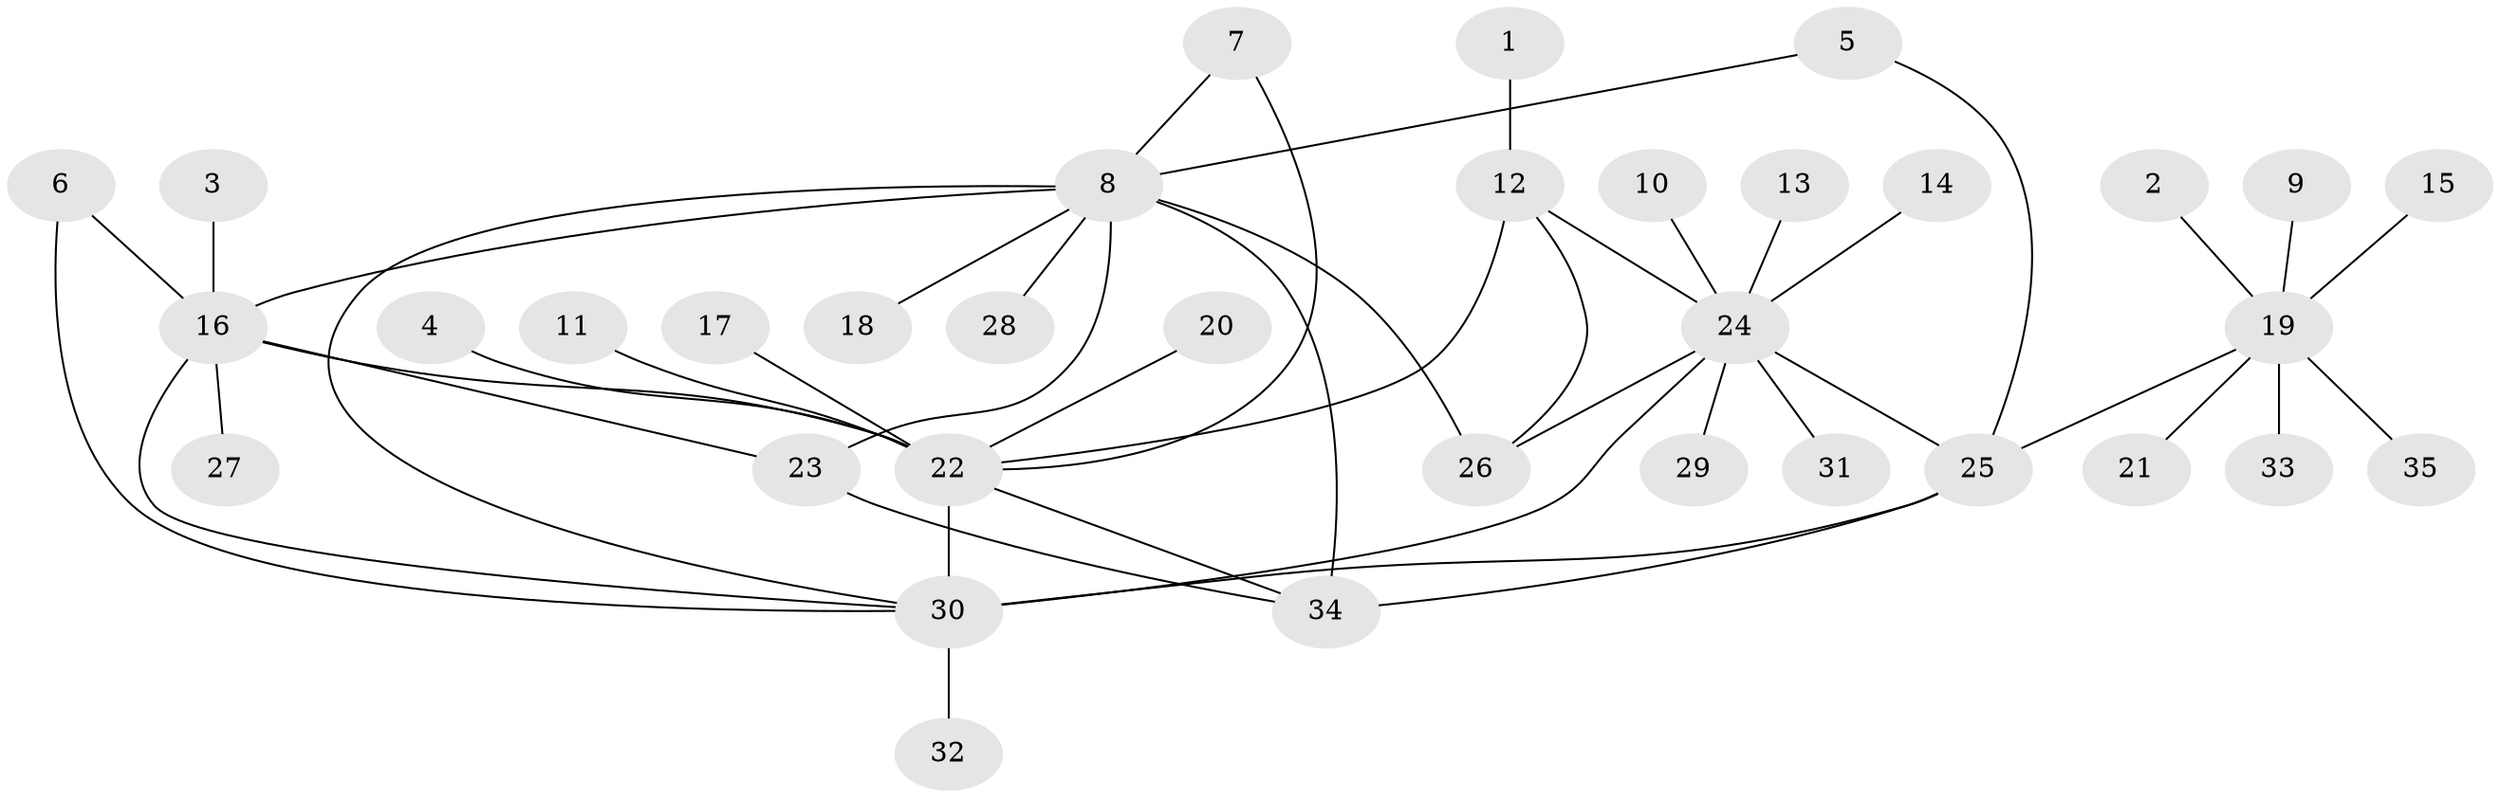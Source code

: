 // original degree distribution, {5: 0.06060606060606061, 12: 0.015151515151515152, 3: 0.07575757575757576, 4: 0.045454545454545456, 6: 0.015151515151515152, 7: 0.06060606060606061, 8: 0.030303030303030304, 1: 0.5909090909090909, 2: 0.10606060606060606}
// Generated by graph-tools (version 1.1) at 2025/50/03/09/25 03:50:26]
// undirected, 35 vertices, 47 edges
graph export_dot {
graph [start="1"]
  node [color=gray90,style=filled];
  1;
  2;
  3;
  4;
  5;
  6;
  7;
  8;
  9;
  10;
  11;
  12;
  13;
  14;
  15;
  16;
  17;
  18;
  19;
  20;
  21;
  22;
  23;
  24;
  25;
  26;
  27;
  28;
  29;
  30;
  31;
  32;
  33;
  34;
  35;
  1 -- 12 [weight=1.0];
  2 -- 19 [weight=1.0];
  3 -- 16 [weight=1.0];
  4 -- 22 [weight=1.0];
  5 -- 8 [weight=1.0];
  5 -- 25 [weight=1.0];
  6 -- 16 [weight=1.0];
  6 -- 30 [weight=1.0];
  7 -- 8 [weight=1.0];
  7 -- 22 [weight=1.0];
  8 -- 16 [weight=1.0];
  8 -- 18 [weight=1.0];
  8 -- 23 [weight=1.0];
  8 -- 26 [weight=1.0];
  8 -- 28 [weight=1.0];
  8 -- 30 [weight=1.0];
  8 -- 34 [weight=1.0];
  9 -- 19 [weight=1.0];
  10 -- 24 [weight=1.0];
  11 -- 22 [weight=1.0];
  12 -- 22 [weight=1.0];
  12 -- 24 [weight=1.0];
  12 -- 26 [weight=1.0];
  13 -- 24 [weight=1.0];
  14 -- 24 [weight=1.0];
  15 -- 19 [weight=1.0];
  16 -- 22 [weight=1.0];
  16 -- 23 [weight=1.0];
  16 -- 27 [weight=1.0];
  16 -- 30 [weight=1.0];
  17 -- 22 [weight=1.0];
  19 -- 21 [weight=1.0];
  19 -- 25 [weight=1.0];
  19 -- 33 [weight=1.0];
  19 -- 35 [weight=1.0];
  20 -- 22 [weight=1.0];
  22 -- 30 [weight=2.0];
  22 -- 34 [weight=1.0];
  23 -- 34 [weight=1.0];
  24 -- 25 [weight=1.0];
  24 -- 26 [weight=1.0];
  24 -- 29 [weight=1.0];
  24 -- 30 [weight=1.0];
  24 -- 31 [weight=1.0];
  25 -- 30 [weight=1.0];
  25 -- 34 [weight=2.0];
  30 -- 32 [weight=1.0];
}
